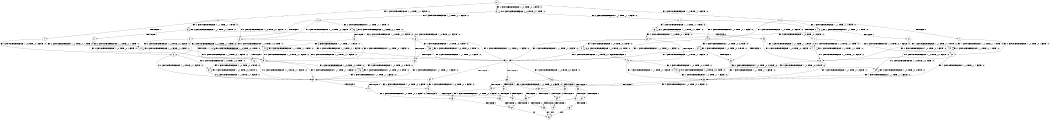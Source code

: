 digraph BCG {
size = "7, 10.5";
center = TRUE;
node [shape = circle];
0 [peripheries = 2];
0 -> 1 [label = "EX !1 !ATOMIC_EXCH_BRANCH (1, +1, TRUE, +1, 1, FALSE) !:0:"];
0 -> 2 [label = "EX !2 !ATOMIC_EXCH_BRANCH (1, +1, TRUE, +1, 1, FALSE) !:0:"];
0 -> 3 [label = "EX !0 !ATOMIC_EXCH_BRANCH (1, +0, TRUE, +0, 1, TRUE) !:0:"];
1 -> 4 [label = "TERMINATE !1"];
1 -> 5 [label = "EX !2 !ATOMIC_EXCH_BRANCH (1, +1, TRUE, +1, 1, TRUE) !:0:"];
1 -> 6 [label = "EX !0 !ATOMIC_EXCH_BRANCH (1, +0, TRUE, +0, 1, FALSE) !:0:"];
2 -> 7 [label = "TERMINATE !2"];
2 -> 8 [label = "EX !1 !ATOMIC_EXCH_BRANCH (1, +1, TRUE, +1, 1, TRUE) !:0:"];
2 -> 9 [label = "EX !0 !ATOMIC_EXCH_BRANCH (1, +0, TRUE, +0, 1, FALSE) !:0:"];
3 -> 10 [label = "EX !1 !ATOMIC_EXCH_BRANCH (1, +1, TRUE, +1, 1, FALSE) !:0:"];
3 -> 11 [label = "EX !2 !ATOMIC_EXCH_BRANCH (1, +1, TRUE, +1, 1, FALSE) !:0:"];
3 -> 3 [label = "EX !0 !ATOMIC_EXCH_BRANCH (1, +0, TRUE, +0, 1, TRUE) !:0:"];
4 -> 12 [label = "EX !2 !ATOMIC_EXCH_BRANCH (1, +1, TRUE, +1, 1, TRUE) !:0:"];
4 -> 13 [label = "EX !0 !ATOMIC_EXCH_BRANCH (1, +0, TRUE, +0, 1, FALSE) !:0:"];
5 -> 14 [label = "TERMINATE !1"];
5 -> 15 [label = "EX !0 !ATOMIC_EXCH_BRANCH (1, +0, TRUE, +0, 1, FALSE) !:0:"];
5 -> 5 [label = "EX !2 !ATOMIC_EXCH_BRANCH (1, +1, TRUE, +1, 1, TRUE) !:0:"];
6 -> 16 [label = "TERMINATE !1"];
6 -> 17 [label = "EX !2 !ATOMIC_EXCH_BRANCH (1, +1, TRUE, +1, 1, FALSE) !:0:"];
6 -> 18 [label = "EX !0 !ATOMIC_EXCH_BRANCH (1, +0, TRUE, +0, 2, TRUE) !:0:"];
7 -> 19 [label = "EX !1 !ATOMIC_EXCH_BRANCH (1, +1, TRUE, +1, 1, TRUE) !:0:"];
7 -> 20 [label = "EX !0 !ATOMIC_EXCH_BRANCH (1, +0, TRUE, +0, 1, FALSE) !:0:"];
8 -> 21 [label = "TERMINATE !2"];
8 -> 22 [label = "EX !0 !ATOMIC_EXCH_BRANCH (1, +0, TRUE, +0, 1, FALSE) !:0:"];
8 -> 8 [label = "EX !1 !ATOMIC_EXCH_BRANCH (1, +1, TRUE, +1, 1, TRUE) !:0:"];
9 -> 23 [label = "TERMINATE !2"];
9 -> 17 [label = "EX !1 !ATOMIC_EXCH_BRANCH (1, +1, TRUE, +1, 1, FALSE) !:0:"];
9 -> 24 [label = "EX !0 !ATOMIC_EXCH_BRANCH (1, +0, TRUE, +0, 2, TRUE) !:0:"];
10 -> 25 [label = "TERMINATE !1"];
10 -> 26 [label = "EX !2 !ATOMIC_EXCH_BRANCH (1, +1, TRUE, +1, 1, TRUE) !:0:"];
10 -> 6 [label = "EX !0 !ATOMIC_EXCH_BRANCH (1, +0, TRUE, +0, 1, FALSE) !:0:"];
11 -> 27 [label = "TERMINATE !2"];
11 -> 28 [label = "EX !1 !ATOMIC_EXCH_BRANCH (1, +1, TRUE, +1, 1, TRUE) !:0:"];
11 -> 9 [label = "EX !0 !ATOMIC_EXCH_BRANCH (1, +0, TRUE, +0, 1, FALSE) !:0:"];
12 -> 29 [label = "EX !0 !ATOMIC_EXCH_BRANCH (1, +0, TRUE, +0, 1, FALSE) !:0:"];
12 -> 12 [label = "EX !2 !ATOMIC_EXCH_BRANCH (1, +1, TRUE, +1, 1, TRUE) !:0:"];
13 -> 30 [label = "EX !2 !ATOMIC_EXCH_BRANCH (1, +1, TRUE, +1, 1, FALSE) !:0:"];
13 -> 31 [label = "EX !0 !ATOMIC_EXCH_BRANCH (1, +0, TRUE, +0, 2, TRUE) !:0:"];
14 -> 29 [label = "EX !0 !ATOMIC_EXCH_BRANCH (1, +0, TRUE, +0, 1, FALSE) !:0:"];
14 -> 12 [label = "EX !2 !ATOMIC_EXCH_BRANCH (1, +1, TRUE, +1, 1, TRUE) !:0:"];
15 -> 32 [label = "TERMINATE !1"];
15 -> 17 [label = "EX !2 !ATOMIC_EXCH_BRANCH (1, +1, TRUE, +1, 1, FALSE) !:0:"];
15 -> 33 [label = "EX !0 !ATOMIC_EXCH_BRANCH (1, +0, TRUE, +0, 2, TRUE) !:0:"];
16 -> 30 [label = "EX !2 !ATOMIC_EXCH_BRANCH (1, +1, TRUE, +1, 1, FALSE) !:0:"];
16 -> 31 [label = "EX !0 !ATOMIC_EXCH_BRANCH (1, +0, TRUE, +0, 2, TRUE) !:0:"];
17 -> 34 [label = "TERMINATE !1"];
17 -> 35 [label = "TERMINATE !2"];
17 -> 36 [label = "EX !0 !ATOMIC_EXCH_BRANCH (1, +0, TRUE, +0, 2, FALSE) !:0:"];
18 -> 16 [label = "TERMINATE !1"];
18 -> 17 [label = "EX !2 !ATOMIC_EXCH_BRANCH (1, +1, TRUE, +1, 1, FALSE) !:0:"];
18 -> 18 [label = "EX !0 !ATOMIC_EXCH_BRANCH (1, +0, TRUE, +0, 2, TRUE) !:0:"];
19 -> 37 [label = "EX !0 !ATOMIC_EXCH_BRANCH (1, +0, TRUE, +0, 1, FALSE) !:0:"];
19 -> 19 [label = "EX !1 !ATOMIC_EXCH_BRANCH (1, +1, TRUE, +1, 1, TRUE) !:0:"];
20 -> 38 [label = "EX !1 !ATOMIC_EXCH_BRANCH (1, +1, TRUE, +1, 1, FALSE) !:0:"];
20 -> 39 [label = "EX !0 !ATOMIC_EXCH_BRANCH (1, +0, TRUE, +0, 2, TRUE) !:0:"];
21 -> 37 [label = "EX !0 !ATOMIC_EXCH_BRANCH (1, +0, TRUE, +0, 1, FALSE) !:0:"];
21 -> 19 [label = "EX !1 !ATOMIC_EXCH_BRANCH (1, +1, TRUE, +1, 1, TRUE) !:0:"];
22 -> 40 [label = "TERMINATE !2"];
22 -> 17 [label = "EX !1 !ATOMIC_EXCH_BRANCH (1, +1, TRUE, +1, 1, FALSE) !:0:"];
22 -> 41 [label = "EX !0 !ATOMIC_EXCH_BRANCH (1, +0, TRUE, +0, 2, TRUE) !:0:"];
23 -> 38 [label = "EX !1 !ATOMIC_EXCH_BRANCH (1, +1, TRUE, +1, 1, FALSE) !:0:"];
23 -> 39 [label = "EX !0 !ATOMIC_EXCH_BRANCH (1, +0, TRUE, +0, 2, TRUE) !:0:"];
24 -> 23 [label = "TERMINATE !2"];
24 -> 17 [label = "EX !1 !ATOMIC_EXCH_BRANCH (1, +1, TRUE, +1, 1, FALSE) !:0:"];
24 -> 24 [label = "EX !0 !ATOMIC_EXCH_BRANCH (1, +0, TRUE, +0, 2, TRUE) !:0:"];
25 -> 42 [label = "EX !2 !ATOMIC_EXCH_BRANCH (1, +1, TRUE, +1, 1, TRUE) !:0:"];
25 -> 13 [label = "EX !0 !ATOMIC_EXCH_BRANCH (1, +0, TRUE, +0, 1, FALSE) !:0:"];
26 -> 43 [label = "TERMINATE !1"];
26 -> 26 [label = "EX !2 !ATOMIC_EXCH_BRANCH (1, +1, TRUE, +1, 1, TRUE) !:0:"];
26 -> 15 [label = "EX !0 !ATOMIC_EXCH_BRANCH (1, +0, TRUE, +0, 1, FALSE) !:0:"];
27 -> 44 [label = "EX !1 !ATOMIC_EXCH_BRANCH (1, +1, TRUE, +1, 1, TRUE) !:0:"];
27 -> 20 [label = "EX !0 !ATOMIC_EXCH_BRANCH (1, +0, TRUE, +0, 1, FALSE) !:0:"];
28 -> 45 [label = "TERMINATE !2"];
28 -> 28 [label = "EX !1 !ATOMIC_EXCH_BRANCH (1, +1, TRUE, +1, 1, TRUE) !:0:"];
28 -> 22 [label = "EX !0 !ATOMIC_EXCH_BRANCH (1, +0, TRUE, +0, 1, FALSE) !:0:"];
29 -> 30 [label = "EX !2 !ATOMIC_EXCH_BRANCH (1, +1, TRUE, +1, 1, FALSE) !:0:"];
29 -> 46 [label = "EX !0 !ATOMIC_EXCH_BRANCH (1, +0, TRUE, +0, 2, TRUE) !:0:"];
30 -> 47 [label = "TERMINATE !2"];
30 -> 48 [label = "EX !0 !ATOMIC_EXCH_BRANCH (1, +0, TRUE, +0, 2, FALSE) !:0:"];
31 -> 30 [label = "EX !2 !ATOMIC_EXCH_BRANCH (1, +1, TRUE, +1, 1, FALSE) !:0:"];
31 -> 31 [label = "EX !0 !ATOMIC_EXCH_BRANCH (1, +0, TRUE, +0, 2, TRUE) !:0:"];
32 -> 30 [label = "EX !2 !ATOMIC_EXCH_BRANCH (1, +1, TRUE, +1, 1, FALSE) !:0:"];
32 -> 46 [label = "EX !0 !ATOMIC_EXCH_BRANCH (1, +0, TRUE, +0, 2, TRUE) !:0:"];
33 -> 32 [label = "TERMINATE !1"];
33 -> 17 [label = "EX !2 !ATOMIC_EXCH_BRANCH (1, +1, TRUE, +1, 1, FALSE) !:0:"];
33 -> 33 [label = "EX !0 !ATOMIC_EXCH_BRANCH (1, +0, TRUE, +0, 2, TRUE) !:0:"];
34 -> 47 [label = "TERMINATE !2"];
34 -> 48 [label = "EX !0 !ATOMIC_EXCH_BRANCH (1, +0, TRUE, +0, 2, FALSE) !:0:"];
35 -> 49 [label = "TERMINATE !1"];
35 -> 50 [label = "EX !0 !ATOMIC_EXCH_BRANCH (1, +0, TRUE, +0, 2, FALSE) !:0:"];
36 -> 51 [label = "TERMINATE !1"];
36 -> 52 [label = "TERMINATE !2"];
36 -> 53 [label = "TERMINATE !0"];
37 -> 38 [label = "EX !1 !ATOMIC_EXCH_BRANCH (1, +1, TRUE, +1, 1, FALSE) !:0:"];
37 -> 54 [label = "EX !0 !ATOMIC_EXCH_BRANCH (1, +0, TRUE, +0, 2, TRUE) !:0:"];
38 -> 49 [label = "TERMINATE !1"];
38 -> 50 [label = "EX !0 !ATOMIC_EXCH_BRANCH (1, +0, TRUE, +0, 2, FALSE) !:0:"];
39 -> 38 [label = "EX !1 !ATOMIC_EXCH_BRANCH (1, +1, TRUE, +1, 1, FALSE) !:0:"];
39 -> 39 [label = "EX !0 !ATOMIC_EXCH_BRANCH (1, +0, TRUE, +0, 2, TRUE) !:0:"];
40 -> 38 [label = "EX !1 !ATOMIC_EXCH_BRANCH (1, +1, TRUE, +1, 1, FALSE) !:0:"];
40 -> 54 [label = "EX !0 !ATOMIC_EXCH_BRANCH (1, +0, TRUE, +0, 2, TRUE) !:0:"];
41 -> 40 [label = "TERMINATE !2"];
41 -> 17 [label = "EX !1 !ATOMIC_EXCH_BRANCH (1, +1, TRUE, +1, 1, FALSE) !:0:"];
41 -> 41 [label = "EX !0 !ATOMIC_EXCH_BRANCH (1, +0, TRUE, +0, 2, TRUE) !:0:"];
42 -> 42 [label = "EX !2 !ATOMIC_EXCH_BRANCH (1, +1, TRUE, +1, 1, TRUE) !:0:"];
42 -> 29 [label = "EX !0 !ATOMIC_EXCH_BRANCH (1, +0, TRUE, +0, 1, FALSE) !:0:"];
43 -> 42 [label = "EX !2 !ATOMIC_EXCH_BRANCH (1, +1, TRUE, +1, 1, TRUE) !:0:"];
43 -> 29 [label = "EX !0 !ATOMIC_EXCH_BRANCH (1, +0, TRUE, +0, 1, FALSE) !:0:"];
44 -> 44 [label = "EX !1 !ATOMIC_EXCH_BRANCH (1, +1, TRUE, +1, 1, TRUE) !:0:"];
44 -> 37 [label = "EX !0 !ATOMIC_EXCH_BRANCH (1, +0, TRUE, +0, 1, FALSE) !:0:"];
45 -> 44 [label = "EX !1 !ATOMIC_EXCH_BRANCH (1, +1, TRUE, +1, 1, TRUE) !:0:"];
45 -> 37 [label = "EX !0 !ATOMIC_EXCH_BRANCH (1, +0, TRUE, +0, 1, FALSE) !:0:"];
46 -> 30 [label = "EX !2 !ATOMIC_EXCH_BRANCH (1, +1, TRUE, +1, 1, FALSE) !:0:"];
46 -> 46 [label = "EX !0 !ATOMIC_EXCH_BRANCH (1, +0, TRUE, +0, 2, TRUE) !:0:"];
47 -> 55 [label = "EX !0 !ATOMIC_EXCH_BRANCH (1, +0, TRUE, +0, 2, FALSE) !:0:"];
48 -> 56 [label = "TERMINATE !2"];
48 -> 57 [label = "TERMINATE !0"];
49 -> 55 [label = "EX !0 !ATOMIC_EXCH_BRANCH (1, +0, TRUE, +0, 2, FALSE) !:0:"];
50 -> 58 [label = "TERMINATE !1"];
50 -> 59 [label = "TERMINATE !0"];
51 -> 56 [label = "TERMINATE !2"];
51 -> 57 [label = "TERMINATE !0"];
52 -> 58 [label = "TERMINATE !1"];
52 -> 59 [label = "TERMINATE !0"];
53 -> 60 [label = "TERMINATE !1"];
53 -> 61 [label = "TERMINATE !2"];
54 -> 38 [label = "EX !1 !ATOMIC_EXCH_BRANCH (1, +1, TRUE, +1, 1, FALSE) !:0:"];
54 -> 54 [label = "EX !0 !ATOMIC_EXCH_BRANCH (1, +0, TRUE, +0, 2, TRUE) !:0:"];
55 -> 62 [label = "TERMINATE !0"];
56 -> 62 [label = "TERMINATE !0"];
57 -> 63 [label = "TERMINATE !2"];
58 -> 62 [label = "TERMINATE !0"];
59 -> 64 [label = "TERMINATE !1"];
60 -> 63 [label = "TERMINATE !2"];
61 -> 65 [label = "TERMINATE !1"];
62 -> 66 [label = "exit"];
63 -> 66 [label = "exit"];
64 -> 66 [label = "exit"];
65 -> 66 [label = "exit"];
}
